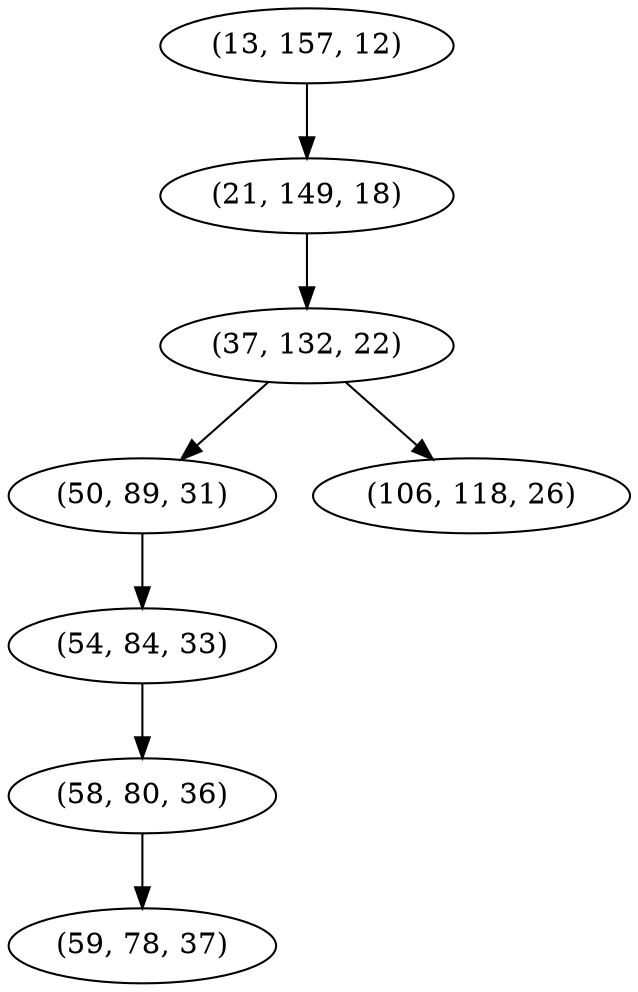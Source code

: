 digraph tree {
    "(13, 157, 12)";
    "(21, 149, 18)";
    "(37, 132, 22)";
    "(50, 89, 31)";
    "(54, 84, 33)";
    "(58, 80, 36)";
    "(59, 78, 37)";
    "(106, 118, 26)";
    "(13, 157, 12)" -> "(21, 149, 18)";
    "(21, 149, 18)" -> "(37, 132, 22)";
    "(37, 132, 22)" -> "(50, 89, 31)";
    "(37, 132, 22)" -> "(106, 118, 26)";
    "(50, 89, 31)" -> "(54, 84, 33)";
    "(54, 84, 33)" -> "(58, 80, 36)";
    "(58, 80, 36)" -> "(59, 78, 37)";
}
